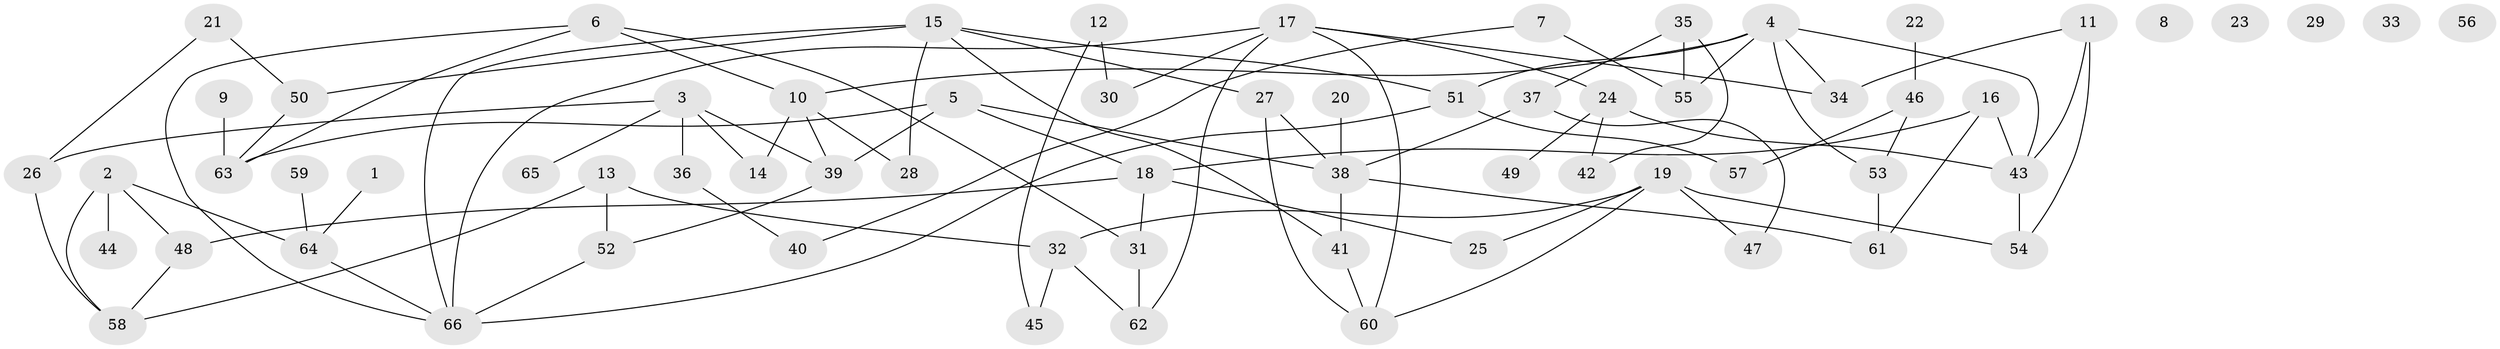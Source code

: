 // Generated by graph-tools (version 1.1) at 2025/33/03/09/25 02:33:45]
// undirected, 66 vertices, 95 edges
graph export_dot {
graph [start="1"]
  node [color=gray90,style=filled];
  1;
  2;
  3;
  4;
  5;
  6;
  7;
  8;
  9;
  10;
  11;
  12;
  13;
  14;
  15;
  16;
  17;
  18;
  19;
  20;
  21;
  22;
  23;
  24;
  25;
  26;
  27;
  28;
  29;
  30;
  31;
  32;
  33;
  34;
  35;
  36;
  37;
  38;
  39;
  40;
  41;
  42;
  43;
  44;
  45;
  46;
  47;
  48;
  49;
  50;
  51;
  52;
  53;
  54;
  55;
  56;
  57;
  58;
  59;
  60;
  61;
  62;
  63;
  64;
  65;
  66;
  1 -- 64;
  2 -- 44;
  2 -- 48;
  2 -- 58;
  2 -- 64;
  3 -- 14;
  3 -- 26;
  3 -- 36;
  3 -- 39;
  3 -- 65;
  4 -- 10;
  4 -- 34;
  4 -- 43;
  4 -- 51;
  4 -- 53;
  4 -- 55;
  5 -- 18;
  5 -- 38;
  5 -- 39;
  5 -- 63;
  6 -- 10;
  6 -- 31;
  6 -- 63;
  6 -- 66;
  7 -- 40;
  7 -- 55;
  9 -- 63;
  10 -- 14;
  10 -- 28;
  10 -- 39;
  11 -- 34;
  11 -- 43;
  11 -- 54;
  12 -- 30;
  12 -- 45;
  13 -- 32;
  13 -- 52;
  13 -- 58;
  15 -- 27;
  15 -- 28;
  15 -- 41;
  15 -- 50;
  15 -- 51;
  15 -- 66;
  16 -- 18;
  16 -- 43;
  16 -- 61;
  17 -- 24;
  17 -- 30;
  17 -- 34;
  17 -- 60;
  17 -- 62;
  17 -- 66;
  18 -- 25;
  18 -- 31;
  18 -- 48;
  19 -- 25;
  19 -- 32;
  19 -- 47;
  19 -- 54;
  19 -- 60;
  20 -- 38;
  21 -- 26;
  21 -- 50;
  22 -- 46;
  24 -- 42;
  24 -- 43;
  24 -- 49;
  26 -- 58;
  27 -- 38;
  27 -- 60;
  31 -- 62;
  32 -- 45;
  32 -- 62;
  35 -- 37;
  35 -- 42;
  35 -- 55;
  36 -- 40;
  37 -- 38;
  37 -- 47;
  38 -- 41;
  38 -- 61;
  39 -- 52;
  41 -- 60;
  43 -- 54;
  46 -- 53;
  46 -- 57;
  48 -- 58;
  50 -- 63;
  51 -- 57;
  51 -- 66;
  52 -- 66;
  53 -- 61;
  59 -- 64;
  64 -- 66;
}
